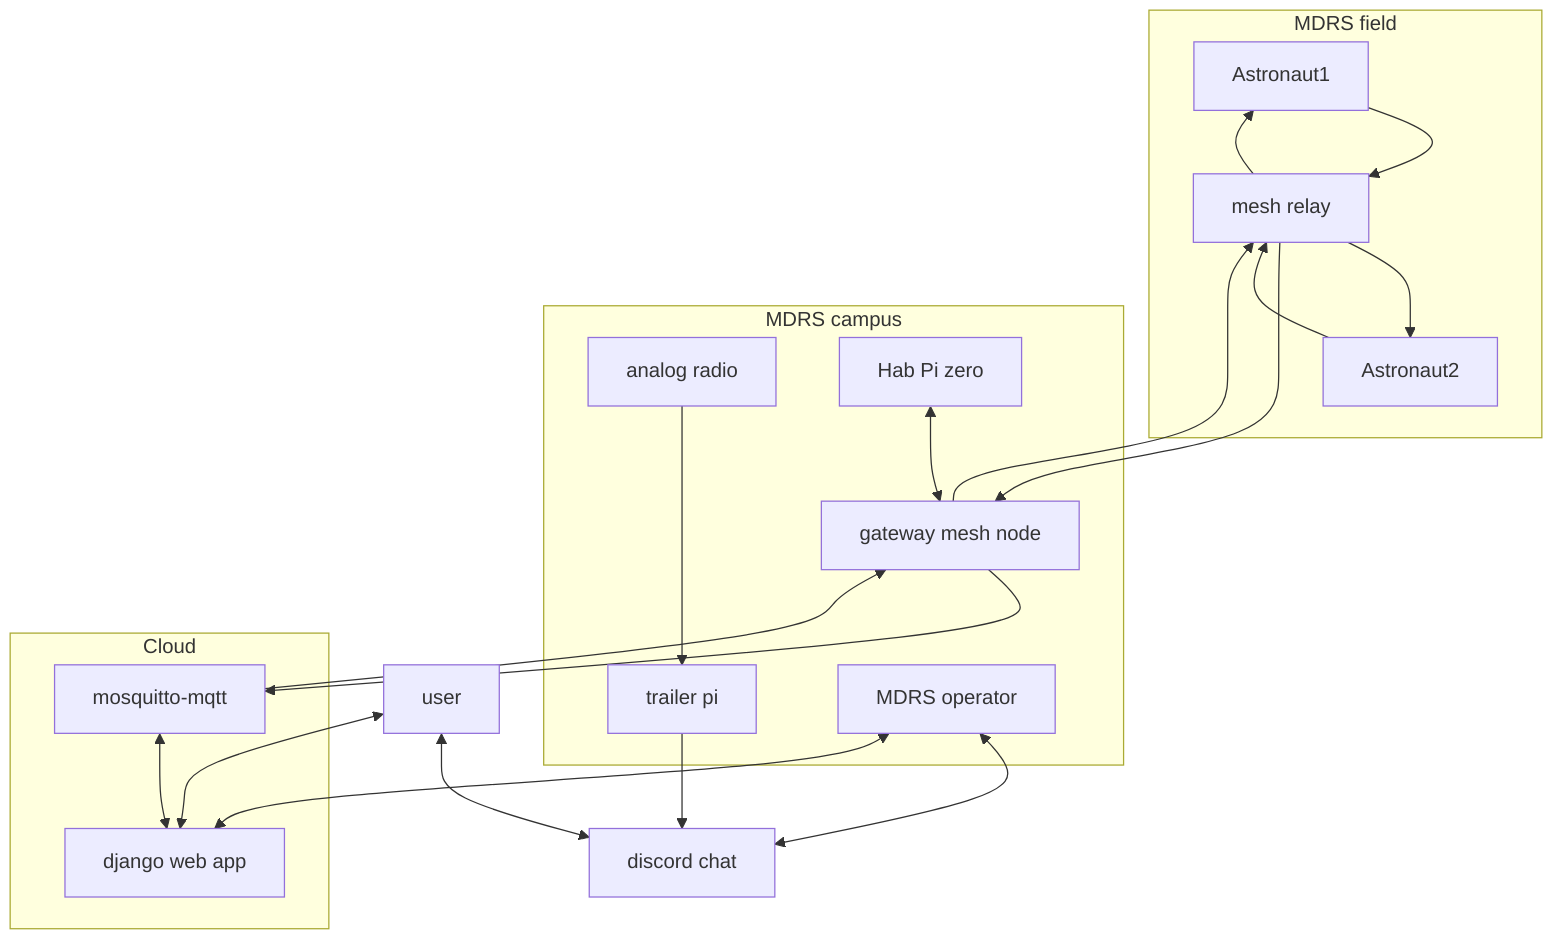 graph TD
    subgraph FIELD[MDRS field]
        A[Astronaut1]
        B[Astronaut2]
        C[mesh relay]
    end
    subgraph Z[MDRS campus]
        D[gateway mesh node]
        Q[analog radio]
        T[trailer pi]
        K[MDRS operator]
        PI[Hab Pi zero]
    end
    subgraph AA[Cloud]
        O[mosquitto-mqtt]
        R[django web app]
    end
    A --> C
    B --> C
    C--> A
    C --> B
    C ---> D
    D --> C
    D --> O
    O --> D
    Q ---> T
    T --> P[discord chat]
    U[user] <--> P
    K <--> P
    O <--> R
    U <--> R
    K <--> R
    PI <--> D